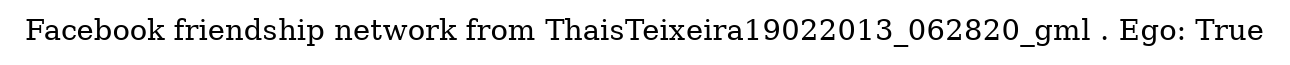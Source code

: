 digraph  {
	graph [label="Facebook friendship network from ThaisTeixeira19022013_062820_gml . Ego: True"];
}
